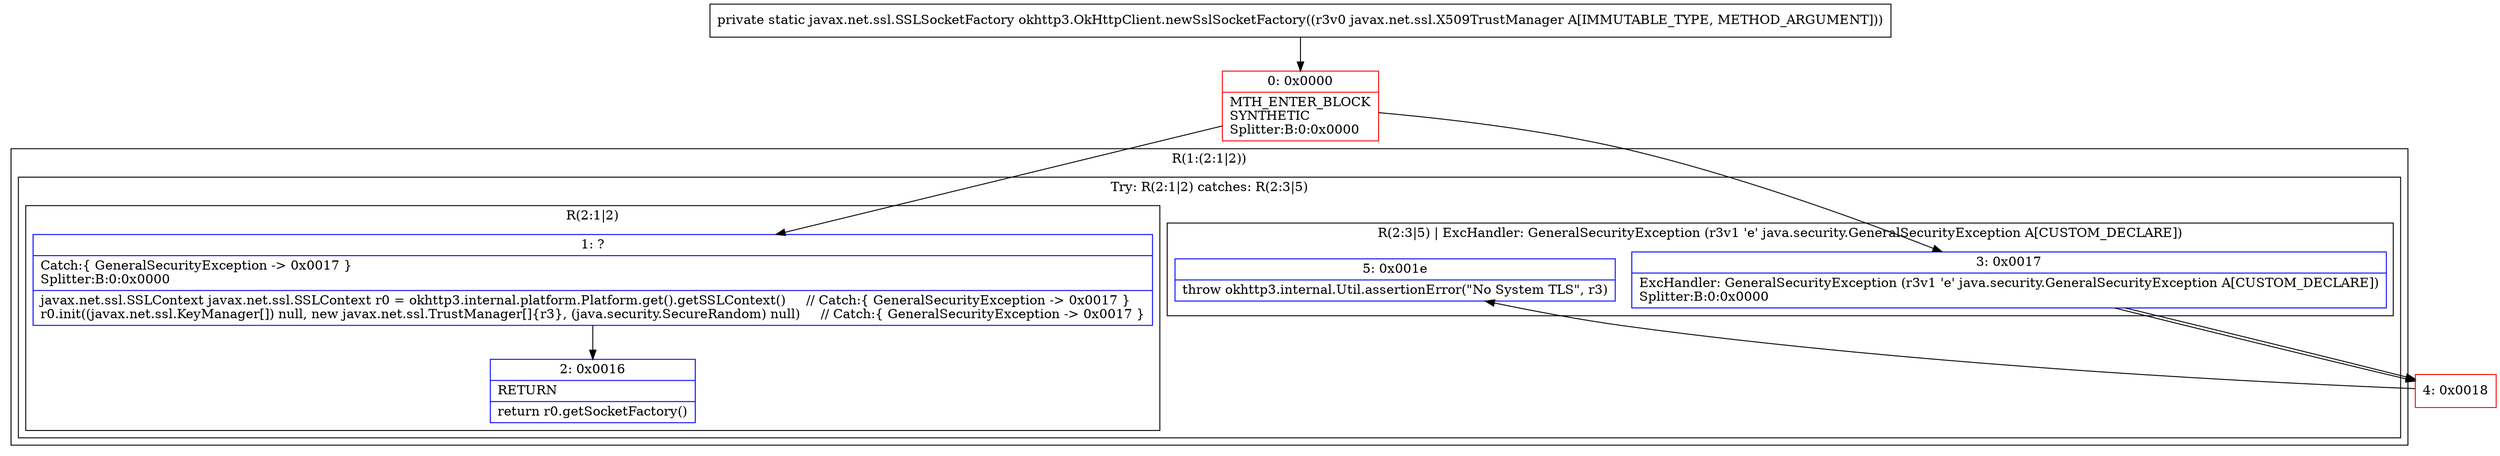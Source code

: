 digraph "CFG forokhttp3.OkHttpClient.newSslSocketFactory(Ljavax\/net\/ssl\/X509TrustManager;)Ljavax\/net\/ssl\/SSLSocketFactory;" {
subgraph cluster_Region_1728287368 {
label = "R(1:(2:1|2))";
node [shape=record,color=blue];
subgraph cluster_TryCatchRegion_1855387009 {
label = "Try: R(2:1|2) catches: R(2:3|5)";
node [shape=record,color=blue];
subgraph cluster_Region_1044242255 {
label = "R(2:1|2)";
node [shape=record,color=blue];
Node_1 [shape=record,label="{1\:\ ?|Catch:\{ GeneralSecurityException \-\> 0x0017 \}\lSplitter:B:0:0x0000\l|javax.net.ssl.SSLContext javax.net.ssl.SSLContext r0 = okhttp3.internal.platform.Platform.get().getSSLContext()     \/\/ Catch:\{ GeneralSecurityException \-\> 0x0017 \}\lr0.init((javax.net.ssl.KeyManager[]) null, new javax.net.ssl.TrustManager[]\{r3\}, (java.security.SecureRandom) null)     \/\/ Catch:\{ GeneralSecurityException \-\> 0x0017 \}\l}"];
Node_2 [shape=record,label="{2\:\ 0x0016|RETURN\l|return r0.getSocketFactory()\l}"];
}
subgraph cluster_Region_1878141241 {
label = "R(2:3|5) | ExcHandler: GeneralSecurityException (r3v1 'e' java.security.GeneralSecurityException A[CUSTOM_DECLARE])\l";
node [shape=record,color=blue];
Node_3 [shape=record,label="{3\:\ 0x0017|ExcHandler: GeneralSecurityException (r3v1 'e' java.security.GeneralSecurityException A[CUSTOM_DECLARE])\lSplitter:B:0:0x0000\l}"];
Node_5 [shape=record,label="{5\:\ 0x001e|throw okhttp3.internal.Util.assertionError(\"No System TLS\", r3)\l}"];
}
}
}
subgraph cluster_Region_1878141241 {
label = "R(2:3|5) | ExcHandler: GeneralSecurityException (r3v1 'e' java.security.GeneralSecurityException A[CUSTOM_DECLARE])\l";
node [shape=record,color=blue];
Node_3 [shape=record,label="{3\:\ 0x0017|ExcHandler: GeneralSecurityException (r3v1 'e' java.security.GeneralSecurityException A[CUSTOM_DECLARE])\lSplitter:B:0:0x0000\l}"];
Node_5 [shape=record,label="{5\:\ 0x001e|throw okhttp3.internal.Util.assertionError(\"No System TLS\", r3)\l}"];
}
Node_0 [shape=record,color=red,label="{0\:\ 0x0000|MTH_ENTER_BLOCK\lSYNTHETIC\lSplitter:B:0:0x0000\l}"];
Node_4 [shape=record,color=red,label="{4\:\ 0x0018}"];
MethodNode[shape=record,label="{private static javax.net.ssl.SSLSocketFactory okhttp3.OkHttpClient.newSslSocketFactory((r3v0 javax.net.ssl.X509TrustManager A[IMMUTABLE_TYPE, METHOD_ARGUMENT])) }"];
MethodNode -> Node_0;
Node_1 -> Node_2;
Node_3 -> Node_4;
Node_3 -> Node_4;
Node_0 -> Node_1;
Node_0 -> Node_3;
Node_4 -> Node_5;
}

